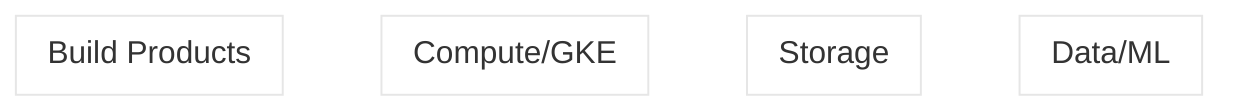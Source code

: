 %%{init: {'theme': 'base', 'themeVariables': {'primaryColor': '#fff', 'edgeLabelBackground':'#fff', 'tertiaryColor': '#fff'}}}%%
graph TB
    classDef category fill:#f9f,stroke:#333,stroke-width:2px;

    subgraph Data/ML
        direction TB
    end

    subgraph Storage
        direction TB
    end

    subgraph Compute/GKE
        direction TB
    end

    subgraph Build Products
        direction TB
    end